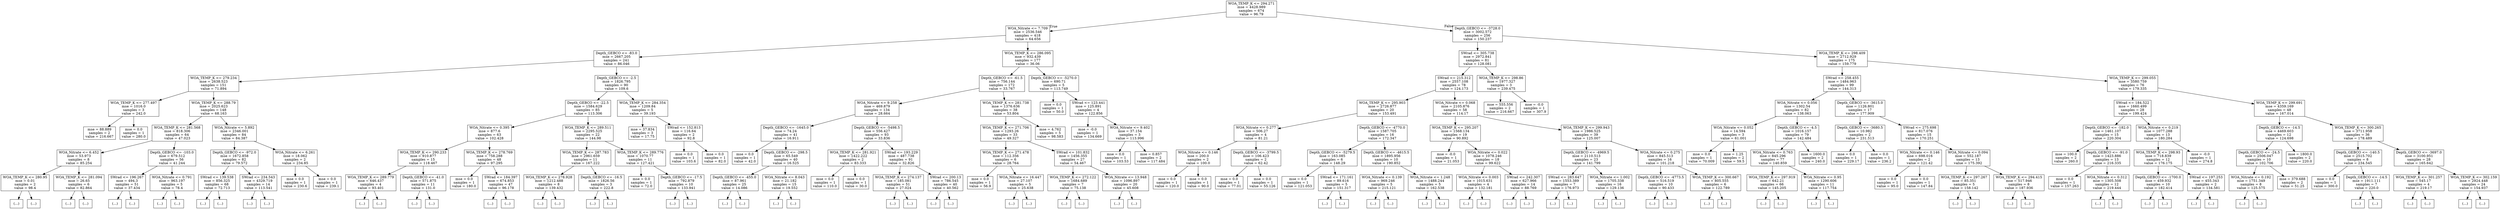 digraph Tree {
node [shape=box] ;
0 [label="WOA_TEMP_K <= 294.271\nmse = 4428.989\nsamples = 674\nvalue = 96.79"] ;
1 [label="WOA_Nitrate <= 7.709\nmse = 2536.546\nsamples = 418\nvalue = 64.656"] ;
0 -> 1 [labeldistance=2.5, labelangle=45, headlabel="True"] ;
2 [label="Depth_GEBCO <= -83.0\nmse = 2667.205\nsamples = 241\nvalue = 86.046"] ;
1 -> 2 ;
3 [label="WOA_TEMP_K <= 279.234\nmse = 2638.523\nsamples = 151\nvalue = 71.894"] ;
2 -> 3 ;
4 [label="WOA_TEMP_K <= 277.497\nmse = 1016.0\nsamples = 3\nvalue = 242.0"] ;
3 -> 4 ;
5 [label="mse = 88.889\nsamples = 2\nvalue = 216.667"] ;
4 -> 5 ;
6 [label="mse = 0.0\nsamples = 1\nvalue = 280.0"] ;
4 -> 6 ;
7 [label="WOA_TEMP_K <= 288.79\nmse = 2025.623\nsamples = 148\nvalue = 68.163"] ;
3 -> 7 ;
8 [label="WOA_TEMP_K <= 281.568\nmse = 818.306\nsamples = 64\nvalue = 47.023"] ;
7 -> 8 ;
9 [label="WOA_Nitrate <= 6.452\nmse = 53.973\nsamples = 8\nvalue = 85.254"] ;
8 -> 9 ;
10 [label="WOA_TEMP_K <= 280.95\nmse = 0.01\nsamples = 2\nvalue = 98.4"] ;
9 -> 10 ;
11 [label="(...)"] ;
10 -> 11 ;
12 [label="(...)"] ;
10 -> 12 ;
13 [label="WOA_TEMP_K <= 281.094\nmse = 26.65\nsamples = 6\nvalue = 82.864"] ;
9 -> 13 ;
14 [label="(...)"] ;
13 -> 14 ;
19 [label="(...)"] ;
13 -> 19 ;
24 [label="Depth_GEBCO <= -103.0\nmse = 679.512\nsamples = 56\nvalue = 41.244"] ;
8 -> 24 ;
25 [label="SWrad <= 196.267\nmse = 494.3\nsamples = 51\nvalue = 37.434"] ;
24 -> 25 ;
26 [label="(...)"] ;
25 -> 26 ;
77 [label="(...)"] ;
25 -> 77 ;
108 [label="WOA_Nitrate <= 0.791\nmse = 963.197\nsamples = 5\nvalue = 78.4"] ;
24 -> 108 ;
109 [label="(...)"] ;
108 -> 109 ;
112 [label="(...)"] ;
108 -> 112 ;
117 [label="WOA_Nitrate <= 5.892\nmse = 2346.001\nsamples = 84\nvalue = 84.387"] ;
7 -> 117 ;
118 [label="Depth_GEBCO <= -972.0\nmse = 1672.858\nsamples = 82\nvalue = 79.572"] ;
117 -> 118 ;
119 [label="SWrad <= 139.538\nmse = 856.325\nsamples = 68\nvalue = 72.713"] ;
118 -> 119 ;
120 [label="(...)"] ;
119 -> 120 ;
153 [label="(...)"] ;
119 -> 153 ;
238 [label="SWrad <= 234.543\nmse = 4329.719\nsamples = 14\nvalue = 113.541"] ;
118 -> 238 ;
239 [label="(...)"] ;
238 -> 239 ;
256 [label="(...)"] ;
238 -> 256 ;
261 [label="WOA_Nitrate <= 6.261\nmse = 18.062\nsamples = 2\nvalue = 234.85"] ;
117 -> 261 ;
262 [label="mse = 0.0\nsamples = 1\nvalue = 230.6"] ;
261 -> 262 ;
263 [label="mse = 0.0\nsamples = 1\nvalue = 239.1"] ;
261 -> 263 ;
264 [label="Depth_GEBCO <= -2.5\nmse = 1826.795\nsamples = 90\nvalue = 109.6"] ;
2 -> 264 ;
265 [label="Depth_GEBCO <= -22.5\nmse = 1584.629\nsamples = 85\nvalue = 113.306"] ;
264 -> 265 ;
266 [label="WOA_Nitrate <= 0.395\nmse = 877.6\nsamples = 63\nvalue = 102.428"] ;
265 -> 266 ;
267 [label="WOA_TEMP_K <= 290.233\nmse = 910.877\nsamples = 15\nvalue = 118.467"] ;
266 -> 267 ;
268 [label="WOA_TEMP_K <= 289.779\nmse = 646.437\nsamples = 4\nvalue = 93.401"] ;
267 -> 268 ;
269 [label="(...)"] ;
268 -> 269 ;
272 [label="(...)"] ;
268 -> 272 ;
273 [label="Depth_GEBCO <= -41.0\nmse = 571.875\nsamples = 11\nvalue = 131.0"] ;
267 -> 273 ;
274 [label="(...)"] ;
273 -> 274 ;
275 [label="(...)"] ;
273 -> 275 ;
282 [label="WOA_TEMP_K <= 278.769\nmse = 758.288\nsamples = 48\nvalue = 97.295"] ;
266 -> 282 ;
283 [label="mse = 0.0\nsamples = 1\nvalue = 180.0"] ;
282 -> 283 ;
284 [label="SWrad <= 184.397\nmse = 674.853\nsamples = 47\nvalue = 96.178"] ;
282 -> 284 ;
285 [label="(...)"] ;
284 -> 285 ;
346 [label="(...)"] ;
284 -> 346 ;
361 [label="WOA_TEMP_K <= 289.511\nmse = 2295.525\nsamples = 22\nvalue = 144.98"] ;
265 -> 361 ;
362 [label="WOA_TEMP_K <= 287.783\nmse = 2961.659\nsamples = 11\nvalue = 167.222"] ;
361 -> 362 ;
363 [label="WOA_TEMP_K <= 278.928\nmse = 1212.488\nsamples = 8\nvalue = 139.432"] ;
362 -> 363 ;
364 [label="(...)"] ;
363 -> 364 ;
371 [label="(...)"] ;
363 -> 371 ;
378 [label="Depth_GEBCO <= -16.5\nmse = 1826.56\nsamples = 3\nvalue = 222.8"] ;
362 -> 378 ;
379 [label="(...)"] ;
378 -> 379 ;
380 [label="(...)"] ;
378 -> 380 ;
383 [label="WOA_TEMP_K <= 289.776\nmse = 1070.77\nsamples = 11\nvalue = 127.421"] ;
361 -> 383 ;
384 [label="mse = 0.0\nsamples = 1\nvalue = 72.0"] ;
383 -> 384 ;
385 [label="Depth_GEBCO <= -17.5\nmse = 792.879\nsamples = 10\nvalue = 133.941"] ;
383 -> 385 ;
386 [label="(...)"] ;
385 -> 386 ;
391 [label="(...)"] ;
385 -> 391 ;
402 [label="WOA_TEMP_K <= 284.354\nmse = 1209.84\nsamples = 5\nvalue = 39.193"] ;
264 -> 402 ;
403 [label="mse = 37.834\nsamples = 3\nvalue = 17.75"] ;
402 -> 403 ;
404 [label="SWrad <= 152.813\nmse = 116.64\nsamples = 2\nvalue = 92.8"] ;
402 -> 404 ;
405 [label="mse = 0.0\nsamples = 1\nvalue = 103.6"] ;
404 -> 405 ;
406 [label="mse = 0.0\nsamples = 1\nvalue = 82.0"] ;
404 -> 406 ;
407 [label="WOA_TEMP_K <= 286.095\nmse = 932.439\nsamples = 177\nvalue = 36.06"] ;
1 -> 407 ;
408 [label="Depth_GEBCO <= -61.5\nmse = 756.144\nsamples = 172\nvalue = 33.767"] ;
407 -> 408 ;
409 [label="WOA_Nitrate <= 9.258\nmse = 469.879\nsamples = 134\nvalue = 28.664"] ;
408 -> 409 ;
410 [label="Depth_GEBCO <= -1645.0\nmse = 74.24\nsamples = 41\nvalue = 16.911"] ;
409 -> 410 ;
411 [label="mse = 0.0\nsamples = 1\nvalue = 42.0"] ;
410 -> 411 ;
412 [label="Depth_GEBCO <= -298.5\nmse = 65.549\nsamples = 40\nvalue = 16.525"] ;
410 -> 412 ;
413 [label="Depth_GEBCO <= -455.0\nmse = 87.961\nsamples = 25\nvalue = 14.086"] ;
412 -> 413 ;
414 [label="(...)"] ;
413 -> 414 ;
431 [label="(...)"] ;
413 -> 431 ;
436 [label="WOA_Nitrate <= 8.043\nmse = 21.182\nsamples = 15\nvalue = 19.552"] ;
412 -> 436 ;
437 [label="(...)"] ;
436 -> 437 ;
438 [label="(...)"] ;
436 -> 438 ;
447 [label="Depth_GEBCO <= -5498.5\nmse = 556.427\nsamples = 93\nvalue = 33.836"] ;
409 -> 447 ;
448 [label="WOA_TEMP_K <= 281.921\nmse = 1422.222\nsamples = 2\nvalue = 83.333"] ;
447 -> 448 ;
449 [label="mse = 0.0\nsamples = 1\nvalue = 110.0"] ;
448 -> 449 ;
450 [label="mse = 0.0\nsamples = 1\nvalue = 30.0"] ;
448 -> 450 ;
451 [label="SWrad <= 193.229\nmse = 487.738\nsamples = 91\nvalue = 32.826"] ;
447 -> 451 ;
452 [label="WOA_TEMP_K <= 274.137\nmse = 185.081\nsamples = 51\nvalue = 27.024"] ;
451 -> 452 ;
453 [label="(...)"] ;
452 -> 453 ;
500 [label="(...)"] ;
452 -> 500 ;
545 [label="SWrad <= 200.13\nmse = 786.545\nsamples = 40\nvalue = 40.562"] ;
451 -> 545 ;
546 [label="(...)"] ;
545 -> 546 ;
549 [label="(...)"] ;
545 -> 549 ;
614 [label="WOA_TEMP_K <= 281.738\nmse = 1376.636\nsamples = 38\nvalue = 53.804"] ;
408 -> 614 ;
615 [label="WOA_TEMP_K <= 271.706\nmse = 1293.26\nsamples = 33\nvalue = 49.327"] ;
614 -> 615 ;
616 [label="WOA_TEMP_K <= 271.478\nmse = 112.356\nsamples = 6\nvalue = 28.764"] ;
615 -> 616 ;
617 [label="mse = 0.0\nsamples = 1\nvalue = 56.9"] ;
616 -> 617 ;
618 [label="WOA_Nitrate <= 16.447\nmse = 27.107\nsamples = 5\nvalue = 25.638"] ;
616 -> 618 ;
619 [label="(...)"] ;
618 -> 619 ;
620 [label="(...)"] ;
618 -> 620 ;
625 [label="SWrad <= 101.832\nmse = 1456.355\nsamples = 27\nvalue = 54.467"] ;
615 -> 625 ;
626 [label="WOA_TEMP_K <= 272.122\nmse = 1684.689\nsamples = 7\nvalue = 75.138"] ;
625 -> 626 ;
627 [label="(...)"] ;
626 -> 627 ;
628 [label="(...)"] ;
626 -> 628 ;
629 [label="WOA_Nitrate <= 13.948\nmse = 1096.897\nsamples = 20\nvalue = 45.608"] ;
625 -> 629 ;
630 [label="(...)"] ;
629 -> 630 ;
633 [label="(...)"] ;
629 -> 633 ;
640 [label="mse = 4.762\nsamples = 5\nvalue = 98.583"] ;
614 -> 640 ;
641 [label="Depth_GEBCO <= -5270.0\nmse = 690.71\nsamples = 5\nvalue = 113.749"] ;
407 -> 641 ;
642 [label="mse = 0.0\nsamples = 1\nvalue = 50.0"] ;
641 -> 642 ;
643 [label="SWrad <= 123.441\nmse = 125.891\nsamples = 4\nvalue = 122.856"] ;
641 -> 643 ;
644 [label="mse = -0.0\nsamples = 1\nvalue = 134.669"] ;
643 -> 644 ;
645 [label="WOA_Nitrate <= 9.402\nmse = 37.154\nsamples = 3\nvalue = 113.996"] ;
643 -> 645 ;
646 [label="mse = 0.0\nsamples = 1\nvalue = 103.53"] ;
645 -> 646 ;
647 [label="mse = 0.857\nsamples = 2\nvalue = 117.484"] ;
645 -> 647 ;
648 [label="Depth_GEBCO <= -3728.0\nmse = 3002.572\nsamples = 256\nvalue = 150.237"] ;
0 -> 648 [labeldistance=2.5, labelangle=-45, headlabel="False"] ;
649 [label="SWrad <= 305.738\nmse = 2972.841\nsamples = 81\nvalue = 128.081"] ;
648 -> 649 ;
650 [label="SWrad <= 215.312\nmse = 2557.108\nsamples = 78\nvalue = 124.173"] ;
649 -> 650 ;
651 [label="WOA_TEMP_K <= 295.903\nmse = 2726.877\nsamples = 20\nvalue = 153.491"] ;
650 -> 651 ;
652 [label="WOA_Nitrate <= 0.277\nmse = 506.27\nsamples = 4\nvalue = 81.21"] ;
651 -> 652 ;
653 [label="WOA_Nitrate <= 0.146\nmse = 200.0\nsamples = 2\nvalue = 100.0"] ;
652 -> 653 ;
654 [label="mse = 0.0\nsamples = 1\nvalue = 120.0"] ;
653 -> 654 ;
655 [label="mse = 0.0\nsamples = 1\nvalue = 90.0"] ;
653 -> 655 ;
656 [label="Depth_GEBCO <= -3799.5\nmse = 106.423\nsamples = 2\nvalue = 62.42"] ;
652 -> 656 ;
657 [label="mse = 0.0\nsamples = 1\nvalue = 77.01"] ;
656 -> 657 ;
658 [label="mse = 0.0\nsamples = 1\nvalue = 55.126"] ;
656 -> 658 ;
659 [label="Depth_GEBCO <= -4770.0\nmse = 1587.705\nsamples = 16\nvalue = 172.347"] ;
651 -> 659 ;
660 [label="Depth_GEBCO <= -5279.5\nmse = 163.085\nsamples = 6\nvalue = 148.29"] ;
659 -> 660 ;
661 [label="mse = 0.0\nsamples = 1\nvalue = 121.053"] ;
660 -> 661 ;
662 [label="SWrad <= 171.161\nmse = 89.616\nsamples = 5\nvalue = 151.317"] ;
660 -> 662 ;
663 [label="(...)"] ;
662 -> 663 ;
666 [label="(...)"] ;
662 -> 666 ;
671 [label="Depth_GEBCO <= -4615.5\nmse = 1895.956\nsamples = 10\nvalue = 190.852"] ;
659 -> 671 ;
672 [label="WOA_Nitrate <= 0.139\nmse = 969.246\nsamples = 5\nvalue = 215.121"] ;
671 -> 672 ;
673 [label="(...)"] ;
672 -> 673 ;
676 [label="(...)"] ;
672 -> 676 ;
679 [label="WOA_Nitrate <= 1.248\nmse = 1488.244\nsamples = 5\nvalue = 162.538"] ;
671 -> 679 ;
680 [label="(...)"] ;
679 -> 680 ;
687 [label="(...)"] ;
679 -> 687 ;
688 [label="WOA_Nitrate <= 0.068\nmse = 2105.876\nsamples = 58\nvalue = 114.17"] ;
650 -> 688 ;
689 [label="WOA_TEMP_K <= 295.207\nmse = 1568.134\nsamples = 19\nvalue = 90.892"] ;
688 -> 689 ;
690 [label="mse = -0.0\nsamples = 1\nvalue = 21.053"] ;
689 -> 690 ;
691 [label="WOA_Nitrate <= 0.022\nmse = 1078.246\nsamples = 18\nvalue = 99.622"] ;
689 -> 691 ;
692 [label="WOA_Nitrate <= 0.003\nmse = 1015.631\nsamples = 4\nvalue = 132.181"] ;
691 -> 692 ;
693 [label="(...)"] ;
692 -> 693 ;
694 [label="(...)"] ;
692 -> 694 ;
699 [label="SWrad <= 242.307\nmse = 627.966\nsamples = 14\nvalue = 88.769"] ;
691 -> 699 ;
700 [label="(...)"] ;
699 -> 700 ;
707 [label="(...)"] ;
699 -> 707 ;
726 [label="WOA_TEMP_K <= 299.943\nmse = 1986.525\nsamples = 39\nvalue = 125.007"] ;
688 -> 726 ;
727 [label="Depth_GEBCO <= -4969.5\nmse = 2110.513\nsamples = 23\nvalue = 141.799"] ;
726 -> 727 ;
728 [label="SWrad <= 283.647\nmse = 1553.389\nsamples = 7\nvalue = 176.973"] ;
727 -> 728 ;
729 [label="(...)"] ;
728 -> 729 ;
738 [label="(...)"] ;
728 -> 738 ;
741 [label="WOA_Nitrate <= 1.002\nmse = 1705.338\nsamples = 16\nvalue = 129.136"] ;
727 -> 741 ;
742 [label="(...)"] ;
741 -> 742 ;
769 [label="(...)"] ;
741 -> 769 ;
772 [label="WOA_Nitrate <= 0.275\nmse = 845.513\nsamples = 16\nvalue = 101.218"] ;
726 -> 772 ;
773 [label="Depth_GEBCO <= -4773.5\nmse = 516.519\nsamples = 10\nvalue = 90.433"] ;
772 -> 773 ;
774 [label="(...)"] ;
773 -> 774 ;
781 [label="(...)"] ;
773 -> 781 ;
790 [label="WOA_TEMP_K <= 300.667\nmse = 805.555\nsamples = 6\nvalue = 122.789"] ;
772 -> 790 ;
791 [label="(...)"] ;
790 -> 791 ;
792 [label="(...)"] ;
790 -> 792 ;
801 [label="WOA_TEMP_K <= 298.86\nmse = 1977.327\nsamples = 3\nvalue = 239.475"] ;
649 -> 801 ;
802 [label="mse = 555.556\nsamples = 2\nvalue = 216.667"] ;
801 -> 802 ;
803 [label="mse = -0.0\nsamples = 1\nvalue = 307.9"] ;
801 -> 803 ;
804 [label="WOA_TEMP_K <= 298.409\nmse = 2712.929\nsamples = 175\nvalue = 159.779"] ;
648 -> 804 ;
805 [label="SWrad <= 258.455\nmse = 1484.963\nsamples = 99\nvalue = 144.313"] ;
804 -> 805 ;
806 [label="WOA_Nitrate <= 0.056\nmse = 1302.54\nsamples = 82\nvalue = 138.063"] ;
805 -> 806 ;
807 [label="WOA_Nitrate <= 0.052\nmse = 14.594\nsamples = 3\nvalue = 61.001"] ;
806 -> 807 ;
808 [label="mse = 0.0\nsamples = 1\nvalue = 70.009"] ;
807 -> 808 ;
809 [label="mse = 1.25\nsamples = 2\nvalue = 59.5"] ;
807 -> 809 ;
810 [label="Depth_GEBCO <= -4.5\nmse = 1016.157\nsamples = 79\nvalue = 142.484"] ;
806 -> 810 ;
811 [label="WOA_Nitrate <= 0.763\nmse = 845.296\nsamples = 77\nvalue = 140.859"] ;
810 -> 811 ;
812 [label="WOA_TEMP_K <= 297.919\nmse = 642.21\nsamples = 66\nvalue = 145.205"] ;
811 -> 812 ;
813 [label="(...)"] ;
812 -> 813 ;
888 [label="(...)"] ;
812 -> 888 ;
901 [label="WOA_Nitrate <= 0.95\nmse = 1290.606\nsamples = 11\nvalue = 117.754"] ;
811 -> 901 ;
902 [label="(...)"] ;
901 -> 902 ;
909 [label="(...)"] ;
901 -> 909 ;
920 [label="mse = 1600.0\nsamples = 2\nvalue = 240.0"] ;
810 -> 920 ;
921 [label="Depth_GEBCO <= -3615.0\nmse = 1126.801\nsamples = 17\nvalue = 177.909"] ;
805 -> 921 ;
922 [label="Depth_GEBCO <= -3680.5\nmse = 10.982\nsamples = 2\nvalue = 231.513"] ;
921 -> 922 ;
923 [label="mse = 0.0\nsamples = 1\nvalue = 229.17"] ;
922 -> 923 ;
924 [label="mse = 0.0\nsamples = 1\nvalue = 236.2"] ;
922 -> 924 ;
925 [label="SWrad <= 275.698\nmse = 817.076\nsamples = 15\nvalue = 170.251"] ;
921 -> 925 ;
926 [label="WOA_Nitrate <= 0.146\nmse = 698.016\nsamples = 2\nvalue = 121.42"] ;
925 -> 926 ;
927 [label="mse = 0.0\nsamples = 1\nvalue = 95.0"] ;
926 -> 927 ;
928 [label="mse = 0.0\nsamples = 1\nvalue = 147.84"] ;
926 -> 928 ;
929 [label="WOA_Nitrate <= 0.094\nmse = 552.187\nsamples = 13\nvalue = 175.392"] ;
925 -> 929 ;
930 [label="WOA_TEMP_K <= 297.267\nmse = 85.351\nsamples = 5\nvalue = 158.142"] ;
929 -> 930 ;
931 [label="(...)"] ;
930 -> 931 ;
936 [label="(...)"] ;
930 -> 936 ;
937 [label="WOA_TEMP_K <= 294.415\nmse = 517.946\nsamples = 8\nvalue = 187.936"] ;
929 -> 937 ;
938 [label="(...)"] ;
937 -> 938 ;
939 [label="(...)"] ;
937 -> 939 ;
946 [label="WOA_TEMP_K <= 299.055\nmse = 3580.759\nsamples = 76\nvalue = 179.335"] ;
804 -> 946 ;
947 [label="SWrad <= 184.522\nmse = 1660.499\nsamples = 28\nvalue = 199.424"] ;
946 -> 947 ;
948 [label="Depth_GEBCO <= -182.0\nmse = 1461.107\nsamples = 15\nvalue = 220.304"] ;
947 -> 948 ;
949 [label="mse = 100.0\nsamples = 2\nvalue = 260.0"] ;
948 -> 949 ;
950 [label="Depth_GEBCO <= -91.0\nmse = 1423.886\nsamples = 13\nvalue = 216.335"] ;
948 -> 950 ;
951 [label="mse = 0.0\nsamples = 1\nvalue = 157.263"] ;
950 -> 951 ;
952 [label="WOA_Nitrate <= 0.312\nmse = 1305.508\nsamples = 12\nvalue = 219.444"] ;
950 -> 952 ;
953 [label="(...)"] ;
952 -> 953 ;
964 [label="(...)"] ;
952 -> 964 ;
965 [label="WOA_Nitrate <= 0.219\nmse = 1077.288\nsamples = 13\nvalue = 180.284"] ;
947 -> 965 ;
966 [label="WOA_TEMP_K <= 298.93\nmse = 718.839\nsamples = 12\nvalue = 176.175"] ;
965 -> 966 ;
967 [label="Depth_GEBCO <= -1700.0\nmse = 459.932\nsamples = 10\nvalue = 182.414"] ;
966 -> 967 ;
968 [label="(...)"] ;
967 -> 968 ;
975 [label="(...)"] ;
967 -> 975 ;
976 [label="SWrad <= 197.253\nmse = 455.343\nsamples = 2\nvalue = 134.581"] ;
966 -> 976 ;
977 [label="(...)"] ;
976 -> 977 ;
978 [label="(...)"] ;
976 -> 978 ;
979 [label="mse = -0.0\nsamples = 1\nvalue = 274.8"] ;
965 -> 979 ;
980 [label="WOA_TEMP_K <= 299.691\nmse = 4359.169\nsamples = 48\nvalue = 167.014"] ;
946 -> 980 ;
981 [label="Depth_GEBCO <= -14.5\nmse = 4469.603\nsamples = 12\nvalue = 124.698"] ;
980 -> 981 ;
982 [label="Depth_GEBCO <= -24.5\nmse = 2506.047\nsamples = 10\nvalue = 102.706"] ;
981 -> 982 ;
983 [label="WOA_Nitrate <= 0.192\nmse = 1751.349\nsamples = 8\nvalue = 125.575"] ;
982 -> 983 ;
984 [label="(...)"] ;
983 -> 984 ;
987 [label="(...)"] ;
983 -> 987 ;
998 [label="mse = 379.688\nsamples = 2\nvalue = 51.25"] ;
982 -> 998 ;
999 [label="mse = 1800.0\nsamples = 2\nvalue = 220.0"] ;
981 -> 999 ;
1000 [label="WOA_TEMP_K <= 300.265\nmse = 3711.958\nsamples = 36\nvalue = 178.489"] ;
980 -> 1000 ;
1001 [label="Depth_GEBCO <= -140.5\nmse = 2515.702\nsamples = 8\nvalue = 234.545"] ;
1000 -> 1001 ;
1002 [label="mse = 0.0\nsamples = 1\nvalue = 300.0"] ;
1001 -> 1002 ;
1003 [label="Depth_GEBCO <= -14.5\nmse = 1911.111\nsamples = 7\nvalue = 220.0"] ;
1001 -> 1003 ;
1004 [label="(...)"] ;
1003 -> 1004 ;
1007 [label="(...)"] ;
1003 -> 1007 ;
1008 [label="Depth_GEBCO <= -3697.0\nmse = 3100.951\nsamples = 28\nvalue = 165.642"] ;
1000 -> 1008 ;
1009 [label="WOA_TEMP_K <= 301.257\nmse = 545.17\nsamples = 4\nvalue = 219.17"] ;
1008 -> 1009 ;
1010 [label="(...)"] ;
1009 -> 1010 ;
1013 [label="(...)"] ;
1009 -> 1013 ;
1014 [label="WOA_TEMP_K <= 302.159\nmse = 2924.448\nsamples = 24\nvalue = 154.937"] ;
1008 -> 1014 ;
1015 [label="(...)"] ;
1014 -> 1015 ;
1046 [label="(...)"] ;
1014 -> 1046 ;
}
